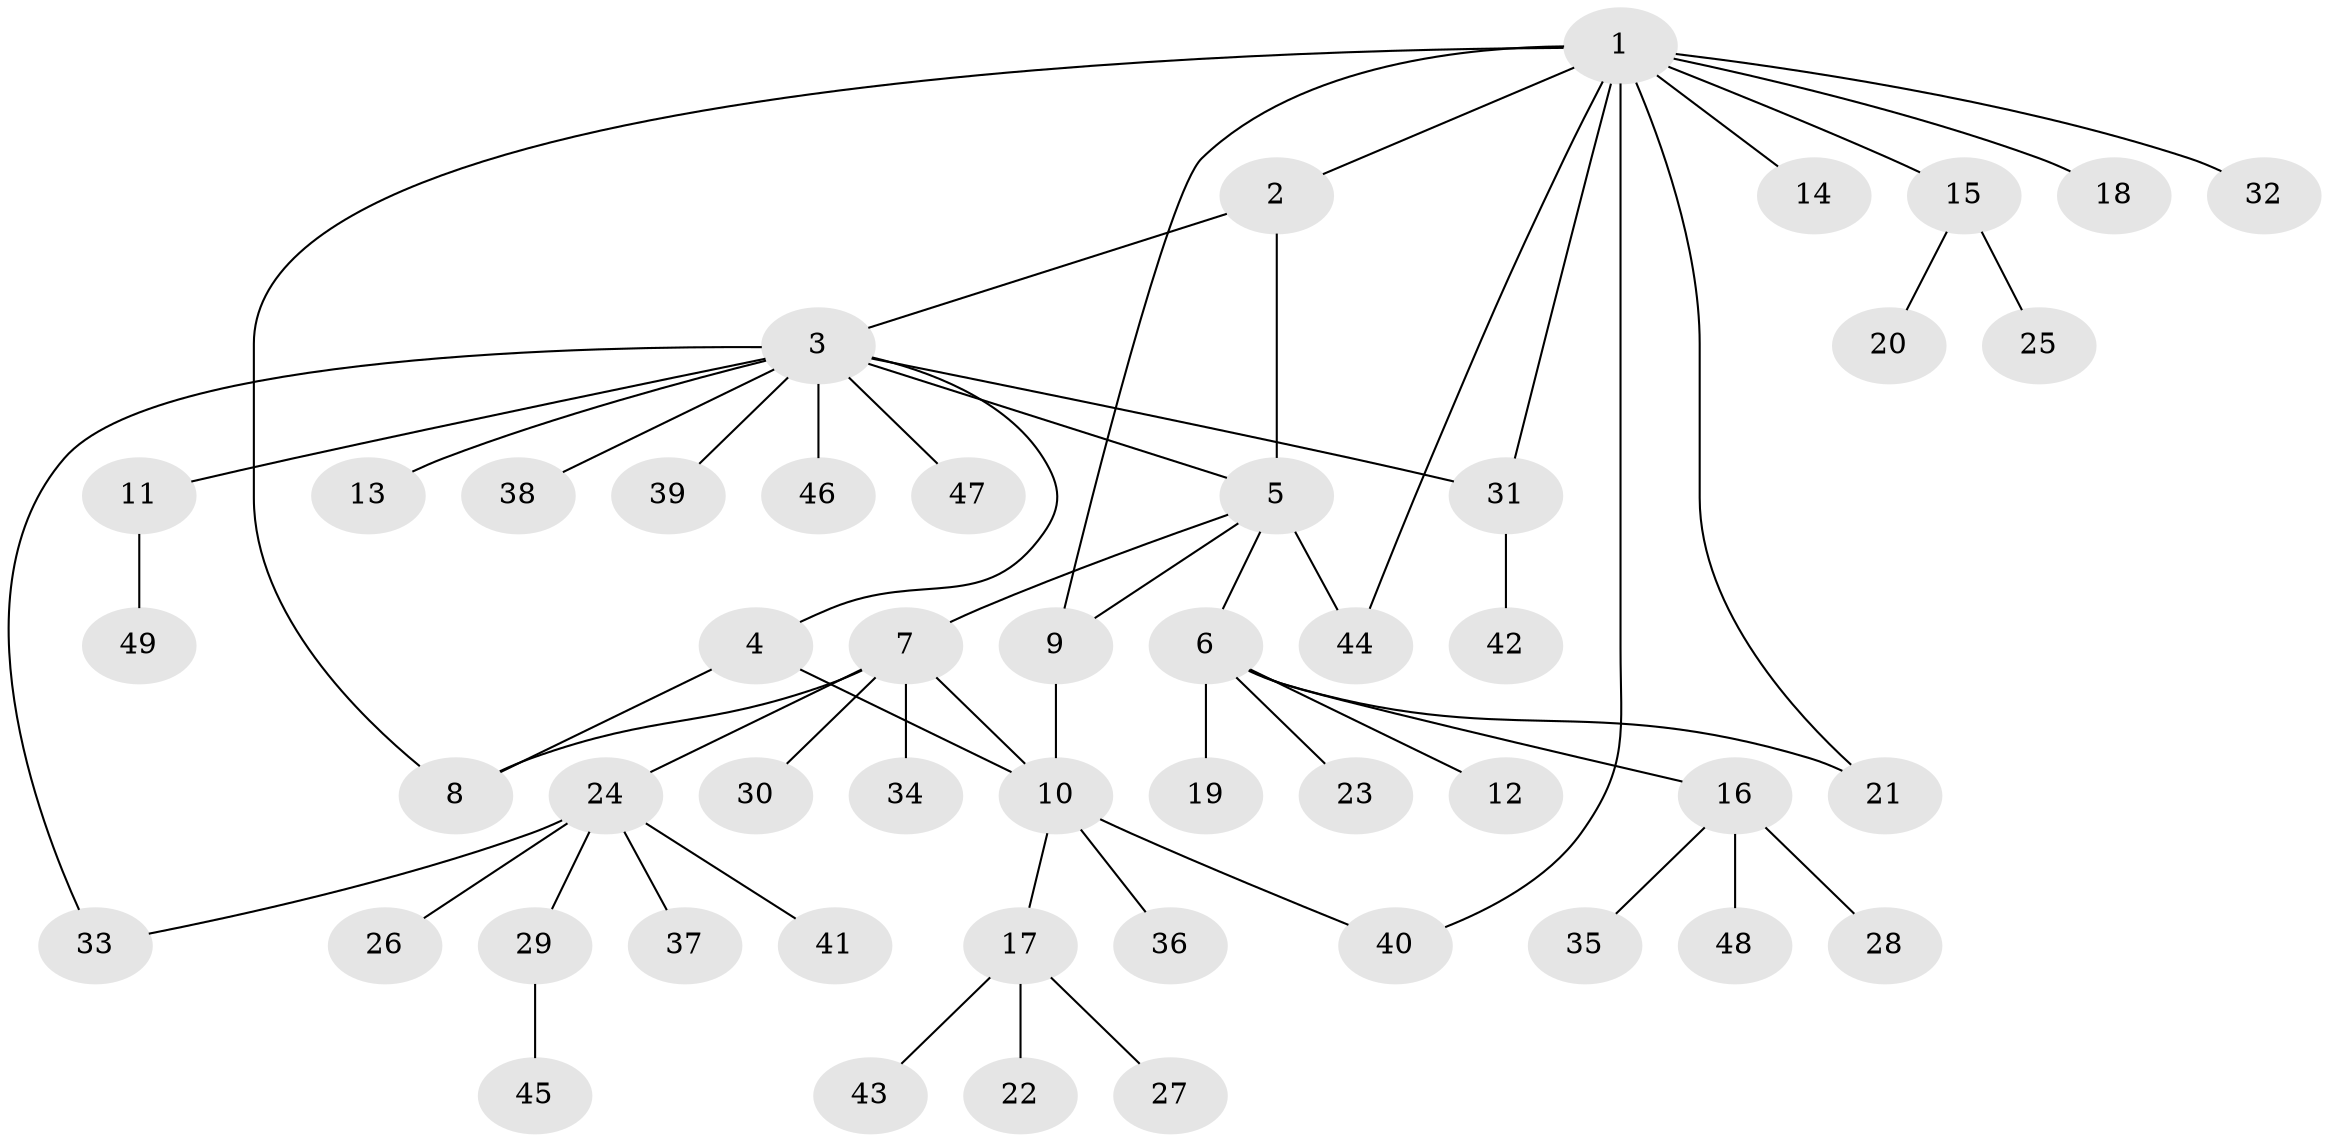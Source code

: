 // coarse degree distribution, {5: 0.1, 3: 0.15, 2: 0.25, 7: 0.05, 1: 0.4, 6: 0.05}
// Generated by graph-tools (version 1.1) at 2025/37/03/04/25 23:37:48]
// undirected, 49 vertices, 59 edges
graph export_dot {
  node [color=gray90,style=filled];
  1;
  2;
  3;
  4;
  5;
  6;
  7;
  8;
  9;
  10;
  11;
  12;
  13;
  14;
  15;
  16;
  17;
  18;
  19;
  20;
  21;
  22;
  23;
  24;
  25;
  26;
  27;
  28;
  29;
  30;
  31;
  32;
  33;
  34;
  35;
  36;
  37;
  38;
  39;
  40;
  41;
  42;
  43;
  44;
  45;
  46;
  47;
  48;
  49;
  1 -- 2;
  1 -- 8;
  1 -- 9;
  1 -- 14;
  1 -- 15;
  1 -- 18;
  1 -- 21;
  1 -- 31;
  1 -- 32;
  1 -- 40;
  1 -- 44;
  2 -- 3;
  2 -- 5;
  3 -- 4;
  3 -- 5;
  3 -- 11;
  3 -- 13;
  3 -- 31;
  3 -- 33;
  3 -- 38;
  3 -- 39;
  3 -- 46;
  3 -- 47;
  4 -- 8;
  4 -- 10;
  5 -- 6;
  5 -- 7;
  5 -- 9;
  5 -- 44;
  6 -- 12;
  6 -- 16;
  6 -- 19;
  6 -- 21;
  6 -- 23;
  7 -- 8;
  7 -- 10;
  7 -- 24;
  7 -- 30;
  7 -- 34;
  9 -- 10;
  10 -- 17;
  10 -- 36;
  10 -- 40;
  11 -- 49;
  15 -- 20;
  15 -- 25;
  16 -- 28;
  16 -- 35;
  16 -- 48;
  17 -- 22;
  17 -- 27;
  17 -- 43;
  24 -- 26;
  24 -- 29;
  24 -- 33;
  24 -- 37;
  24 -- 41;
  29 -- 45;
  31 -- 42;
}
